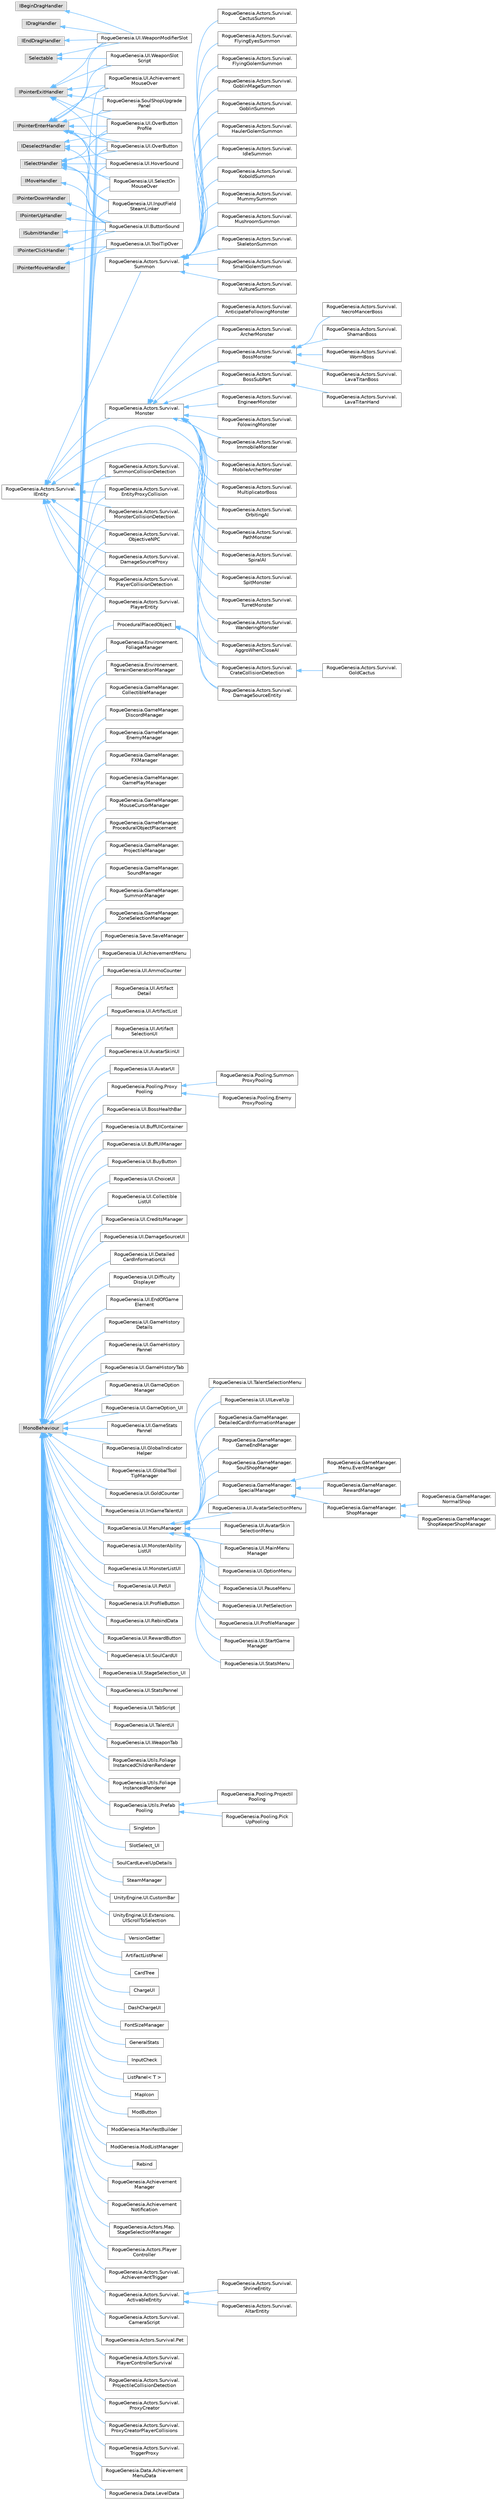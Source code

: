 digraph "Graphical Class Hierarchy"
{
 // LATEX_PDF_SIZE
  bgcolor="transparent";
  edge [fontname=Helvetica,fontsize=10,labelfontname=Helvetica,labelfontsize=10];
  node [fontname=Helvetica,fontsize=10,shape=box,height=0.2,width=0.4];
  rankdir="LR";
  Node0 [label="IBeginDragHandler",height=0.2,width=0.4,color="grey60", fillcolor="#E0E0E0", style="filled",tooltip=" "];
  Node0 -> Node1 [dir="back",color="steelblue1",style="solid"];
  Node1 [label="RogueGenesia.UI.WeaponModifierSlot",height=0.2,width=0.4,color="grey40", fillcolor="white", style="filled",URL="$class_rogue_genesia_1_1_u_i_1_1_weapon_modifier_slot.html",tooltip=" "];
  Node124 [label="IDeselectHandler",height=0.2,width=0.4,color="grey60", fillcolor="#E0E0E0", style="filled",tooltip=" "];
  Node124 -> Node123 [dir="back",color="steelblue1",style="solid"];
  Node123 [label="RogueGenesia.UI.InputField\lSteamLinker",height=0.2,width=0.4,color="grey40", fillcolor="white", style="filled",URL="$class_rogue_genesia_1_1_u_i_1_1_input_field_steam_linker.html",tooltip=" "];
  Node124 -> Node125 [dir="back",color="steelblue1",style="solid"];
  Node125 [label="RogueGenesia.UI.OverButton",height=0.2,width=0.4,color="grey40", fillcolor="white", style="filled",URL="$class_rogue_genesia_1_1_u_i_1_1_over_button.html",tooltip=" "];
  Node124 -> Node126 [dir="back",color="steelblue1",style="solid"];
  Node126 [label="RogueGenesia.UI.OverButton\lProfile",height=0.2,width=0.4,color="grey40", fillcolor="white", style="filled",URL="$class_rogue_genesia_1_1_u_i_1_1_over_button_profile.html",tooltip=" "];
  Node2 [label="IDragHandler",height=0.2,width=0.4,color="grey60", fillcolor="#E0E0E0", style="filled",tooltip=" "];
  Node2 -> Node1 [dir="back",color="steelblue1",style="solid"];
  Node3 [label="IEndDragHandler",height=0.2,width=0.4,color="grey60", fillcolor="#E0E0E0", style="filled",tooltip=" "];
  Node3 -> Node1 [dir="back",color="steelblue1",style="solid"];
  Node24 [label="RogueGenesia.Actors.Survival.\lIEntity",height=0.2,width=0.4,color="grey40", fillcolor="white", style="filled",URL="$interface_rogue_genesia_1_1_actors_1_1_survival_1_1_i_entity.html",tooltip=" "];
  Node24 -> Node22 [dir="back",color="steelblue1",style="solid"];
  Node22 [label="RogueGenesia.Actors.Survival.\lCrateCollisionDetection",height=0.2,width=0.4,color="grey40", fillcolor="white", style="filled",URL="$class_rogue_genesia_1_1_actors_1_1_survival_1_1_crate_collision_detection.html",tooltip=" "];
  Node22 -> Node23 [dir="back",color="steelblue1",style="solid"];
  Node23 [label="RogueGenesia.Actors.Survival.\lGoldCactus",height=0.2,width=0.4,color="grey40", fillcolor="white", style="filled",URL="$class_rogue_genesia_1_1_actors_1_1_survival_1_1_gold_cactus.html",tooltip=" "];
  Node24 -> Node25 [dir="back",color="steelblue1",style="solid"];
  Node25 [label="RogueGenesia.Actors.Survival.\lDamageSourceEntity",height=0.2,width=0.4,color="grey40", fillcolor="white", style="filled",URL="$class_rogue_genesia_1_1_actors_1_1_survival_1_1_damage_source_entity.html",tooltip=" "];
  Node24 -> Node26 [dir="back",color="steelblue1",style="solid"];
  Node26 [label="RogueGenesia.Actors.Survival.\lDamageSourceProxy",height=0.2,width=0.4,color="grey40", fillcolor="white", style="filled",URL="$class_rogue_genesia_1_1_actors_1_1_survival_1_1_damage_source_proxy.html",tooltip=" "];
  Node24 -> Node27 [dir="back",color="steelblue1",style="solid"];
  Node27 [label="RogueGenesia.Actors.Survival.\lEntityProxyCollision",height=0.2,width=0.4,color="grey40", fillcolor="white", style="filled",URL="$class_rogue_genesia_1_1_actors_1_1_survival_1_1_entity_proxy_collision.html",tooltip=" "];
  Node24 -> Node28 [dir="back",color="steelblue1",style="solid"];
  Node28 [label="RogueGenesia.Actors.Survival.\lMonster",height=0.2,width=0.4,color="grey40", fillcolor="white", style="filled",URL="$class_rogue_genesia_1_1_actors_1_1_survival_1_1_monster.html",tooltip=" "];
  Node28 -> Node29 [dir="back",color="steelblue1",style="solid"];
  Node29 [label="RogueGenesia.Actors.Survival.\lAggroWhenCloseAI",height=0.2,width=0.4,color="grey40", fillcolor="white", style="filled",URL="$class_rogue_genesia_1_1_actors_1_1_survival_1_1_aggro_when_close_a_i.html",tooltip=" "];
  Node28 -> Node30 [dir="back",color="steelblue1",style="solid"];
  Node30 [label="RogueGenesia.Actors.Survival.\lAnticipateFollowingMonster",height=0.2,width=0.4,color="grey40", fillcolor="white", style="filled",URL="$class_rogue_genesia_1_1_actors_1_1_survival_1_1_anticipate_following_monster.html",tooltip=" "];
  Node28 -> Node31 [dir="back",color="steelblue1",style="solid"];
  Node31 [label="RogueGenesia.Actors.Survival.\lArcherMonster",height=0.2,width=0.4,color="grey40", fillcolor="white", style="filled",URL="$class_rogue_genesia_1_1_actors_1_1_survival_1_1_archer_monster.html",tooltip=" "];
  Node28 -> Node32 [dir="back",color="steelblue1",style="solid"];
  Node32 [label="RogueGenesia.Actors.Survival.\lBossMonster",height=0.2,width=0.4,color="grey40", fillcolor="white", style="filled",URL="$class_rogue_genesia_1_1_actors_1_1_survival_1_1_boss_monster.html",tooltip=" "];
  Node32 -> Node33 [dir="back",color="steelblue1",style="solid"];
  Node33 [label="RogueGenesia.Actors.Survival.\lLavaTitanBoss",height=0.2,width=0.4,color="grey40", fillcolor="white", style="filled",URL="$class_rogue_genesia_1_1_actors_1_1_survival_1_1_lava_titan_boss.html",tooltip=" "];
  Node32 -> Node34 [dir="back",color="steelblue1",style="solid"];
  Node34 [label="RogueGenesia.Actors.Survival.\lNecroMancerBoss",height=0.2,width=0.4,color="grey40", fillcolor="white", style="filled",URL="$class_rogue_genesia_1_1_actors_1_1_survival_1_1_necro_mancer_boss.html",tooltip=" "];
  Node32 -> Node35 [dir="back",color="steelblue1",style="solid"];
  Node35 [label="RogueGenesia.Actors.Survival.\lShamanBoss",height=0.2,width=0.4,color="grey40", fillcolor="white", style="filled",URL="$class_rogue_genesia_1_1_actors_1_1_survival_1_1_shaman_boss.html",tooltip=" "];
  Node32 -> Node36 [dir="back",color="steelblue1",style="solid"];
  Node36 [label="RogueGenesia.Actors.Survival.\lWormBoss",height=0.2,width=0.4,color="grey40", fillcolor="white", style="filled",URL="$class_rogue_genesia_1_1_actors_1_1_survival_1_1_worm_boss.html",tooltip=" "];
  Node28 -> Node37 [dir="back",color="steelblue1",style="solid"];
  Node37 [label="RogueGenesia.Actors.Survival.\lBossSubPart",height=0.2,width=0.4,color="grey40", fillcolor="white", style="filled",URL="$class_rogue_genesia_1_1_actors_1_1_survival_1_1_boss_sub_part.html",tooltip=" "];
  Node37 -> Node38 [dir="back",color="steelblue1",style="solid"];
  Node38 [label="RogueGenesia.Actors.Survival.\lLavaTitanHand",height=0.2,width=0.4,color="grey40", fillcolor="white", style="filled",URL="$class_rogue_genesia_1_1_actors_1_1_survival_1_1_lava_titan_hand.html",tooltip=" "];
  Node28 -> Node39 [dir="back",color="steelblue1",style="solid"];
  Node39 [label="RogueGenesia.Actors.Survival.\lEngineerMonster",height=0.2,width=0.4,color="grey40", fillcolor="white", style="filled",URL="$class_rogue_genesia_1_1_actors_1_1_survival_1_1_engineer_monster.html",tooltip=" "];
  Node28 -> Node40 [dir="back",color="steelblue1",style="solid"];
  Node40 [label="RogueGenesia.Actors.Survival.\lFolowingMonster",height=0.2,width=0.4,color="grey40", fillcolor="white", style="filled",URL="$class_rogue_genesia_1_1_actors_1_1_survival_1_1_folowing_monster.html",tooltip=" "];
  Node28 -> Node41 [dir="back",color="steelblue1",style="solid"];
  Node41 [label="RogueGenesia.Actors.Survival.\lImmobileMonster",height=0.2,width=0.4,color="grey40", fillcolor="white", style="filled",URL="$class_rogue_genesia_1_1_actors_1_1_survival_1_1_immobile_monster.html",tooltip=" "];
  Node28 -> Node42 [dir="back",color="steelblue1",style="solid"];
  Node42 [label="RogueGenesia.Actors.Survival.\lMobileArcherMonster",height=0.2,width=0.4,color="grey40", fillcolor="white", style="filled",URL="$class_rogue_genesia_1_1_actors_1_1_survival_1_1_mobile_archer_monster.html",tooltip=" "];
  Node28 -> Node43 [dir="back",color="steelblue1",style="solid"];
  Node43 [label="RogueGenesia.Actors.Survival.\lMultiplicatorBoss",height=0.2,width=0.4,color="grey40", fillcolor="white", style="filled",URL="$class_rogue_genesia_1_1_actors_1_1_survival_1_1_multiplicator_boss.html",tooltip=" "];
  Node28 -> Node44 [dir="back",color="steelblue1",style="solid"];
  Node44 [label="RogueGenesia.Actors.Survival.\lOrbitingAI",height=0.2,width=0.4,color="grey40", fillcolor="white", style="filled",URL="$class_rogue_genesia_1_1_actors_1_1_survival_1_1_orbiting_a_i.html",tooltip=" "];
  Node28 -> Node45 [dir="back",color="steelblue1",style="solid"];
  Node45 [label="RogueGenesia.Actors.Survival.\lPathMonster",height=0.2,width=0.4,color="grey40", fillcolor="white", style="filled",URL="$class_rogue_genesia_1_1_actors_1_1_survival_1_1_path_monster.html",tooltip=" "];
  Node28 -> Node46 [dir="back",color="steelblue1",style="solid"];
  Node46 [label="RogueGenesia.Actors.Survival.\lSpiralAI",height=0.2,width=0.4,color="grey40", fillcolor="white", style="filled",URL="$class_rogue_genesia_1_1_actors_1_1_survival_1_1_spiral_a_i.html",tooltip=" "];
  Node28 -> Node47 [dir="back",color="steelblue1",style="solid"];
  Node47 [label="RogueGenesia.Actors.Survival.\lSpitMonster",height=0.2,width=0.4,color="grey40", fillcolor="white", style="filled",URL="$class_rogue_genesia_1_1_actors_1_1_survival_1_1_spit_monster.html",tooltip=" "];
  Node28 -> Node48 [dir="back",color="steelblue1",style="solid"];
  Node48 [label="RogueGenesia.Actors.Survival.\lTurretMonster",height=0.2,width=0.4,color="grey40", fillcolor="white", style="filled",URL="$class_rogue_genesia_1_1_actors_1_1_survival_1_1_turret_monster.html",tooltip=" "];
  Node28 -> Node49 [dir="back",color="steelblue1",style="solid"];
  Node49 [label="RogueGenesia.Actors.Survival.\lWanderingMonster",height=0.2,width=0.4,color="grey40", fillcolor="white", style="filled",URL="$class_rogue_genesia_1_1_actors_1_1_survival_1_1_wandering_monster.html",tooltip=" "];
  Node24 -> Node50 [dir="back",color="steelblue1",style="solid"];
  Node50 [label="RogueGenesia.Actors.Survival.\lMonsterCollisionDetection",height=0.2,width=0.4,color="grey40", fillcolor="white", style="filled",URL="$class_rogue_genesia_1_1_actors_1_1_survival_1_1_monster_collision_detection.html",tooltip=" "];
  Node24 -> Node51 [dir="back",color="steelblue1",style="solid"];
  Node51 [label="RogueGenesia.Actors.Survival.\lObjectiveNPC",height=0.2,width=0.4,color="grey40", fillcolor="white", style="filled",URL="$class_rogue_genesia_1_1_actors_1_1_survival_1_1_objective_n_p_c.html",tooltip=" "];
  Node24 -> Node52 [dir="back",color="steelblue1",style="solid"];
  Node52 [label="RogueGenesia.Actors.Survival.\lPlayerCollisionDetection",height=0.2,width=0.4,color="grey40", fillcolor="white", style="filled",URL="$class_rogue_genesia_1_1_actors_1_1_survival_1_1_player_collision_detection.html",tooltip=" "];
  Node24 -> Node53 [dir="back",color="steelblue1",style="solid"];
  Node53 [label="RogueGenesia.Actors.Survival.\lPlayerEntity",height=0.2,width=0.4,color="grey40", fillcolor="white", style="filled",URL="$class_rogue_genesia_1_1_actors_1_1_survival_1_1_player_entity.html",tooltip=" "];
  Node24 -> Node54 [dir="back",color="steelblue1",style="solid"];
  Node54 [label="RogueGenesia.Actors.Survival.\lSummon",height=0.2,width=0.4,color="grey40", fillcolor="white", style="filled",URL="$class_rogue_genesia_1_1_actors_1_1_survival_1_1_summon.html",tooltip=" "];
  Node54 -> Node55 [dir="back",color="steelblue1",style="solid"];
  Node55 [label="RogueGenesia.Actors.Survival.\lCactusSummon",height=0.2,width=0.4,color="grey40", fillcolor="white", style="filled",URL="$class_rogue_genesia_1_1_actors_1_1_survival_1_1_cactus_summon.html",tooltip=" "];
  Node54 -> Node56 [dir="back",color="steelblue1",style="solid"];
  Node56 [label="RogueGenesia.Actors.Survival.\lFlyingEyesSummon",height=0.2,width=0.4,color="grey40", fillcolor="white", style="filled",URL="$class_rogue_genesia_1_1_actors_1_1_survival_1_1_flying_eyes_summon.html",tooltip=" "];
  Node54 -> Node57 [dir="back",color="steelblue1",style="solid"];
  Node57 [label="RogueGenesia.Actors.Survival.\lFlyingGolemSummon",height=0.2,width=0.4,color="grey40", fillcolor="white", style="filled",URL="$class_rogue_genesia_1_1_actors_1_1_survival_1_1_flying_golem_summon.html",tooltip=" "];
  Node54 -> Node58 [dir="back",color="steelblue1",style="solid"];
  Node58 [label="RogueGenesia.Actors.Survival.\lGoblinMageSummon",height=0.2,width=0.4,color="grey40", fillcolor="white", style="filled",URL="$class_rogue_genesia_1_1_actors_1_1_survival_1_1_goblin_mage_summon.html",tooltip=" "];
  Node54 -> Node59 [dir="back",color="steelblue1",style="solid"];
  Node59 [label="RogueGenesia.Actors.Survival.\lGoblinSummon",height=0.2,width=0.4,color="grey40", fillcolor="white", style="filled",URL="$class_rogue_genesia_1_1_actors_1_1_survival_1_1_goblin_summon.html",tooltip=" "];
  Node54 -> Node60 [dir="back",color="steelblue1",style="solid"];
  Node60 [label="RogueGenesia.Actors.Survival.\lHaulerGolemSummon",height=0.2,width=0.4,color="grey40", fillcolor="white", style="filled",URL="$class_rogue_genesia_1_1_actors_1_1_survival_1_1_hauler_golem_summon.html",tooltip=" "];
  Node54 -> Node61 [dir="back",color="steelblue1",style="solid"];
  Node61 [label="RogueGenesia.Actors.Survival.\lIdleSummon",height=0.2,width=0.4,color="grey40", fillcolor="white", style="filled",URL="$class_rogue_genesia_1_1_actors_1_1_survival_1_1_idle_summon.html",tooltip=" "];
  Node54 -> Node62 [dir="back",color="steelblue1",style="solid"];
  Node62 [label="RogueGenesia.Actors.Survival.\lKoboldSummon",height=0.2,width=0.4,color="grey40", fillcolor="white", style="filled",URL="$class_rogue_genesia_1_1_actors_1_1_survival_1_1_kobold_summon.html",tooltip=" "];
  Node54 -> Node63 [dir="back",color="steelblue1",style="solid"];
  Node63 [label="RogueGenesia.Actors.Survival.\lMummySummon",height=0.2,width=0.4,color="grey40", fillcolor="white", style="filled",URL="$class_rogue_genesia_1_1_actors_1_1_survival_1_1_mummy_summon.html",tooltip=" "];
  Node54 -> Node64 [dir="back",color="steelblue1",style="solid"];
  Node64 [label="RogueGenesia.Actors.Survival.\lMushroomSummon",height=0.2,width=0.4,color="grey40", fillcolor="white", style="filled",URL="$class_rogue_genesia_1_1_actors_1_1_survival_1_1_mushroom_summon.html",tooltip=" "];
  Node54 -> Node65 [dir="back",color="steelblue1",style="solid"];
  Node65 [label="RogueGenesia.Actors.Survival.\lSkeletonSummon",height=0.2,width=0.4,color="grey40", fillcolor="white", style="filled",URL="$class_rogue_genesia_1_1_actors_1_1_survival_1_1_skeleton_summon.html",tooltip=" "];
  Node54 -> Node66 [dir="back",color="steelblue1",style="solid"];
  Node66 [label="RogueGenesia.Actors.Survival.\lSmallGolemSummon",height=0.2,width=0.4,color="grey40", fillcolor="white", style="filled",URL="$class_rogue_genesia_1_1_actors_1_1_survival_1_1_small_golem_summon.html",tooltip=" "];
  Node54 -> Node67 [dir="back",color="steelblue1",style="solid"];
  Node67 [label="RogueGenesia.Actors.Survival.\lVultureSummon",height=0.2,width=0.4,color="grey40", fillcolor="white", style="filled",URL="$class_rogue_genesia_1_1_actors_1_1_survival_1_1_vulture_summon.html",tooltip=" "];
  Node24 -> Node68 [dir="back",color="steelblue1",style="solid"];
  Node68 [label="RogueGenesia.Actors.Survival.\lSummonCollisionDetection",height=0.2,width=0.4,color="grey40", fillcolor="white", style="filled",URL="$class_rogue_genesia_1_1_actors_1_1_survival_1_1_summon_collision_detection.html",tooltip=" "];
  Node115 [label="IMoveHandler",height=0.2,width=0.4,color="grey60", fillcolor="#E0E0E0", style="filled",tooltip=" "];
  Node115 -> Node114 [dir="back",color="steelblue1",style="solid"];
  Node114 [label="RogueGenesia.UI.ButtonSound",height=0.2,width=0.4,color="grey40", fillcolor="white", style="filled",URL="$class_rogue_genesia_1_1_u_i_1_1_button_sound.html",tooltip=" "];
  Node116 [label="IPointerClickHandler",height=0.2,width=0.4,color="grey60", fillcolor="#E0E0E0", style="filled",tooltip=" "];
  Node116 -> Node114 [dir="back",color="steelblue1",style="solid"];
  Node116 -> Node117 [dir="back",color="steelblue1",style="solid"];
  Node117 [label="RogueGenesia.UI.ToolTipOver",height=0.2,width=0.4,color="grey40", fillcolor="white", style="filled",URL="$class_rogue_genesia_1_1_u_i_1_1_tool_tip_over.html",tooltip=" "];
  Node119 [label="IPointerDownHandler",height=0.2,width=0.4,color="grey60", fillcolor="#E0E0E0", style="filled",tooltip=" "];
  Node119 -> Node114 [dir="back",color="steelblue1",style="solid"];
  Node4 [label="IPointerEnterHandler",height=0.2,width=0.4,color="grey60", fillcolor="#E0E0E0", style="filled",tooltip=" "];
  Node4 -> Node5 [dir="back",color="steelblue1",style="solid"];
  Node5 [label="RogueGenesia.SoulShopUpgrade\lPanel",height=0.2,width=0.4,color="grey40", fillcolor="white", style="filled",URL="$class_rogue_genesia_1_1_soul_shop_upgrade_panel.html",tooltip=" "];
  Node4 -> Node7 [dir="back",color="steelblue1",style="solid"];
  Node7 [label="RogueGenesia.UI.Achievement\lMouseOver",height=0.2,width=0.4,color="grey40", fillcolor="white", style="filled",URL="$class_rogue_genesia_1_1_u_i_1_1_achievement_mouse_over.html",tooltip=" "];
  Node4 -> Node114 [dir="back",color="steelblue1",style="solid"];
  Node4 -> Node122 [dir="back",color="steelblue1",style="solid"];
  Node122 [label="RogueGenesia.UI.HoverSound",height=0.2,width=0.4,color="grey40", fillcolor="white", style="filled",URL="$class_rogue_genesia_1_1_u_i_1_1_hover_sound.html",tooltip=" "];
  Node4 -> Node125 [dir="back",color="steelblue1",style="solid"];
  Node4 -> Node126 [dir="back",color="steelblue1",style="solid"];
  Node4 -> Node127 [dir="back",color="steelblue1",style="solid"];
  Node127 [label="RogueGenesia.UI.SelectOn\lMouseOver",height=0.2,width=0.4,color="grey40", fillcolor="white", style="filled",URL="$class_rogue_genesia_1_1_u_i_1_1_select_on_mouse_over.html",tooltip=" "];
  Node4 -> Node1 [dir="back",color="steelblue1",style="solid"];
  Node4 -> Node192 [dir="back",color="steelblue1",style="solid"];
  Node192 [label="RogueGenesia.UI.WeaponSlot\lScript",height=0.2,width=0.4,color="grey40", fillcolor="white", style="filled",URL="$class_rogue_genesia_1_1_u_i_1_1_weapon_slot_script.html",tooltip=" "];
  Node6 [label="IPointerExitHandler",height=0.2,width=0.4,color="grey60", fillcolor="#E0E0E0", style="filled",tooltip=" "];
  Node6 -> Node5 [dir="back",color="steelblue1",style="solid"];
  Node6 -> Node7 [dir="back",color="steelblue1",style="solid"];
  Node6 -> Node125 [dir="back",color="steelblue1",style="solid"];
  Node6 -> Node126 [dir="back",color="steelblue1",style="solid"];
  Node6 -> Node1 [dir="back",color="steelblue1",style="solid"];
  Node6 -> Node192 [dir="back",color="steelblue1",style="solid"];
  Node118 [label="IPointerMoveHandler",height=0.2,width=0.4,color="grey60", fillcolor="#E0E0E0", style="filled",tooltip=" "];
  Node118 -> Node117 [dir="back",color="steelblue1",style="solid"];
  Node120 [label="IPointerUpHandler",height=0.2,width=0.4,color="grey60", fillcolor="#E0E0E0", style="filled",tooltip=" "];
  Node120 -> Node114 [dir="back",color="steelblue1",style="solid"];
  Node121 [label="ISelectHandler",height=0.2,width=0.4,color="grey60", fillcolor="#E0E0E0", style="filled",tooltip=" "];
  Node121 -> Node114 [dir="back",color="steelblue1",style="solid"];
  Node121 -> Node122 [dir="back",color="steelblue1",style="solid"];
  Node121 -> Node123 [dir="back",color="steelblue1",style="solid"];
  Node121 -> Node125 [dir="back",color="steelblue1",style="solid"];
  Node121 -> Node126 [dir="back",color="steelblue1",style="solid"];
  Node121 -> Node127 [dir="back",color="steelblue1",style="solid"];
  Node128 [label="ISubmitHandler",height=0.2,width=0.4,color="grey60", fillcolor="#E0E0E0", style="filled",tooltip=" "];
  Node128 -> Node114 [dir="back",color="steelblue1",style="solid"];
  Node8 [label="MonoBehaviour",height=0.2,width=0.4,color="grey60", fillcolor="#E0E0E0", style="filled",tooltip=" "];
  Node8 -> Node9 [dir="back",color="steelblue1",style="solid"];
  Node9 [label="ArtifactListPanel",height=0.2,width=0.4,color="grey40", fillcolor="white", style="filled",URL="$class_artifact_list_panel.html",tooltip=" "];
  Node8 -> Node10 [dir="back",color="steelblue1",style="solid"];
  Node10 [label="CardTree",height=0.2,width=0.4,color="grey40", fillcolor="white", style="filled",URL="$class_card_tree.html",tooltip=" "];
  Node8 -> Node11 [dir="back",color="steelblue1",style="solid"];
  Node11 [label="ChargeUI",height=0.2,width=0.4,color="grey40", fillcolor="white", style="filled",URL="$class_charge_u_i.html",tooltip=" "];
  Node8 -> Node12 [dir="back",color="steelblue1",style="solid"];
  Node12 [label="DashChargeUI",height=0.2,width=0.4,color="grey40", fillcolor="white", style="filled",URL="$class_dash_charge_u_i.html",tooltip=" "];
  Node8 -> Node13 [dir="back",color="steelblue1",style="solid"];
  Node13 [label="FontSizeManager",height=0.2,width=0.4,color="grey40", fillcolor="white", style="filled",URL="$class_font_size_manager.html",tooltip=" "];
  Node8 -> Node14 [dir="back",color="steelblue1",style="solid"];
  Node14 [label="GeneralStats",height=0.2,width=0.4,color="grey40", fillcolor="white", style="filled",URL="$class_general_stats.html",tooltip=" "];
  Node8 -> Node15 [dir="back",color="steelblue1",style="solid"];
  Node15 [label="InputCheck",height=0.2,width=0.4,color="grey40", fillcolor="white", style="filled",URL="$class_input_check.html",tooltip=" "];
  Node8 -> Node16 [dir="back",color="steelblue1",style="solid"];
  Node16 [label="ListPanel\< T \>",height=0.2,width=0.4,color="grey40", fillcolor="white", style="filled",URL="$class_list_panel.html",tooltip=" "];
  Node8 -> Node17 [dir="back",color="steelblue1",style="solid"];
  Node17 [label="MapIcon",height=0.2,width=0.4,color="grey40", fillcolor="white", style="filled",URL="$class_map_icon.html",tooltip=" "];
  Node8 -> Node18 [dir="back",color="steelblue1",style="solid"];
  Node18 [label="ModButton",height=0.2,width=0.4,color="grey40", fillcolor="white", style="filled",URL="$class_mod_button.html",tooltip=" "];
  Node8 -> Node19 [dir="back",color="steelblue1",style="solid"];
  Node19 [label="ModGenesia.ManifestBuilder",height=0.2,width=0.4,color="grey40", fillcolor="white", style="filled",URL="$class_mod_genesia_1_1_manifest_builder.html",tooltip=" "];
  Node8 -> Node20 [dir="back",color="steelblue1",style="solid"];
  Node20 [label="ModGenesia.ModListManager",height=0.2,width=0.4,color="grey40", fillcolor="white", style="filled",URL="$class_mod_genesia_1_1_mod_list_manager.html",tooltip=" "];
  Node8 -> Node21 [dir="back",color="steelblue1",style="solid"];
  Node21 [label="ProceduralPlacedObject",height=0.2,width=0.4,color="grey40", fillcolor="white", style="filled",URL="$class_procedural_placed_object.html",tooltip=" "];
  Node21 -> Node22 [dir="back",color="steelblue1",style="solid"];
  Node21 -> Node25 [dir="back",color="steelblue1",style="solid"];
  Node8 -> Node69 [dir="back",color="steelblue1",style="solid"];
  Node69 [label="Rebind",height=0.2,width=0.4,color="grey40", fillcolor="white", style="filled",URL="$class_rebind.html",tooltip=" "];
  Node8 -> Node70 [dir="back",color="steelblue1",style="solid"];
  Node70 [label="RogueGenesia.Achievement\lManager",height=0.2,width=0.4,color="grey40", fillcolor="white", style="filled",URL="$class_rogue_genesia_1_1_achievement_manager.html",tooltip=" "];
  Node8 -> Node71 [dir="back",color="steelblue1",style="solid"];
  Node71 [label="RogueGenesia.Achievement\lNotification",height=0.2,width=0.4,color="grey40", fillcolor="white", style="filled",URL="$class_rogue_genesia_1_1_achievement_notification.html",tooltip=" "];
  Node8 -> Node72 [dir="back",color="steelblue1",style="solid"];
  Node72 [label="RogueGenesia.Actors.Map.\lStageSelectionManager",height=0.2,width=0.4,color="grey40", fillcolor="white", style="filled",URL="$class_rogue_genesia_1_1_actors_1_1_map_1_1_stage_selection_manager.html",tooltip=" "];
  Node8 -> Node73 [dir="back",color="steelblue1",style="solid"];
  Node73 [label="RogueGenesia.Actors.Player\lController",height=0.2,width=0.4,color="grey40", fillcolor="white", style="filled",URL="$class_rogue_genesia_1_1_actors_1_1_player_controller.html",tooltip=" "];
  Node8 -> Node74 [dir="back",color="steelblue1",style="solid"];
  Node74 [label="RogueGenesia.Actors.Survival.\lAchievementTrigger",height=0.2,width=0.4,color="grey40", fillcolor="white", style="filled",URL="$class_rogue_genesia_1_1_actors_1_1_survival_1_1_achievement_trigger.html",tooltip=" "];
  Node8 -> Node75 [dir="back",color="steelblue1",style="solid"];
  Node75 [label="RogueGenesia.Actors.Survival.\lActivableEntity",height=0.2,width=0.4,color="grey40", fillcolor="white", style="filled",URL="$class_rogue_genesia_1_1_actors_1_1_survival_1_1_activable_entity.html",tooltip=" "];
  Node75 -> Node76 [dir="back",color="steelblue1",style="solid"];
  Node76 [label="RogueGenesia.Actors.Survival.\lAltarEntity",height=0.2,width=0.4,color="grey40", fillcolor="white", style="filled",URL="$class_rogue_genesia_1_1_actors_1_1_survival_1_1_altar_entity.html",tooltip=" "];
  Node75 -> Node77 [dir="back",color="steelblue1",style="solid"];
  Node77 [label="RogueGenesia.Actors.Survival.\lShrineEntity",height=0.2,width=0.4,color="grey40", fillcolor="white", style="filled",URL="$class_rogue_genesia_1_1_actors_1_1_survival_1_1_shrine_entity.html",tooltip=" "];
  Node8 -> Node78 [dir="back",color="steelblue1",style="solid"];
  Node78 [label="RogueGenesia.Actors.Survival.\lCameraScript",height=0.2,width=0.4,color="grey40", fillcolor="white", style="filled",URL="$class_rogue_genesia_1_1_actors_1_1_survival_1_1_camera_script.html",tooltip=" "];
  Node8 -> Node26 [dir="back",color="steelblue1",style="solid"];
  Node8 -> Node27 [dir="back",color="steelblue1",style="solid"];
  Node8 -> Node50 [dir="back",color="steelblue1",style="solid"];
  Node8 -> Node51 [dir="back",color="steelblue1",style="solid"];
  Node8 -> Node79 [dir="back",color="steelblue1",style="solid"];
  Node79 [label="RogueGenesia.Actors.Survival.Pet",height=0.2,width=0.4,color="grey40", fillcolor="white", style="filled",URL="$class_rogue_genesia_1_1_actors_1_1_survival_1_1_pet.html",tooltip=" "];
  Node8 -> Node52 [dir="back",color="steelblue1",style="solid"];
  Node8 -> Node80 [dir="back",color="steelblue1",style="solid"];
  Node80 [label="RogueGenesia.Actors.Survival.\lPlayerControllerSurvival",height=0.2,width=0.4,color="grey40", fillcolor="white", style="filled",URL="$class_rogue_genesia_1_1_actors_1_1_survival_1_1_player_controller_survival.html",tooltip=" "];
  Node8 -> Node53 [dir="back",color="steelblue1",style="solid"];
  Node8 -> Node81 [dir="back",color="steelblue1",style="solid"];
  Node81 [label="RogueGenesia.Actors.Survival.\lProjectileCollisionDetection",height=0.2,width=0.4,color="grey40", fillcolor="white", style="filled",URL="$class_rogue_genesia_1_1_actors_1_1_survival_1_1_projectile_collision_detection.html",tooltip=" "];
  Node8 -> Node82 [dir="back",color="steelblue1",style="solid"];
  Node82 [label="RogueGenesia.Actors.Survival.\lProxyCreator",height=0.2,width=0.4,color="grey40", fillcolor="white", style="filled",URL="$class_rogue_genesia_1_1_actors_1_1_survival_1_1_proxy_creator.html",tooltip=" "];
  Node8 -> Node83 [dir="back",color="steelblue1",style="solid"];
  Node83 [label="RogueGenesia.Actors.Survival.\lProxyCreatorPlayerCollisions",height=0.2,width=0.4,color="grey40", fillcolor="white", style="filled",URL="$class_rogue_genesia_1_1_actors_1_1_survival_1_1_proxy_creator_player_collisions.html",tooltip=" "];
  Node8 -> Node68 [dir="back",color="steelblue1",style="solid"];
  Node8 -> Node84 [dir="back",color="steelblue1",style="solid"];
  Node84 [label="RogueGenesia.Actors.Survival.\lTriggerProxy",height=0.2,width=0.4,color="grey40", fillcolor="white", style="filled",URL="$class_rogue_genesia_1_1_actors_1_1_survival_1_1_trigger_proxy.html",tooltip=" "];
  Node8 -> Node85 [dir="back",color="steelblue1",style="solid"];
  Node85 [label="RogueGenesia.Data.Achievement\lMenuData",height=0.2,width=0.4,color="grey40", fillcolor="white", style="filled",URL="$class_rogue_genesia_1_1_data_1_1_achievement_menu_data.html",tooltip=" "];
  Node8 -> Node86 [dir="back",color="steelblue1",style="solid"];
  Node86 [label="RogueGenesia.Data.LevelData",height=0.2,width=0.4,color="grey40", fillcolor="white", style="filled",URL="$class_rogue_genesia_1_1_data_1_1_level_data.html",tooltip=" "];
  Node8 -> Node87 [dir="back",color="steelblue1",style="solid"];
  Node87 [label="RogueGenesia.Environement.\lFoliageManager",height=0.2,width=0.4,color="grey40", fillcolor="white", style="filled",URL="$class_rogue_genesia_1_1_environement_1_1_foliage_manager.html",tooltip=" "];
  Node8 -> Node88 [dir="back",color="steelblue1",style="solid"];
  Node88 [label="RogueGenesia.Environement.\lTerrainGenerationManager",height=0.2,width=0.4,color="grey40", fillcolor="white", style="filled",URL="$class_rogue_genesia_1_1_environement_1_1_terrain_generation_manager.html",tooltip=" "];
  Node8 -> Node89 [dir="back",color="steelblue1",style="solid"];
  Node89 [label="RogueGenesia.GameManager.\lCollectibleManager",height=0.2,width=0.4,color="grey40", fillcolor="white", style="filled",URL="$class_rogue_genesia_1_1_game_manager_1_1_collectible_manager.html",tooltip=" "];
  Node8 -> Node90 [dir="back",color="steelblue1",style="solid"];
  Node90 [label="RogueGenesia.GameManager.\lDiscordManager",height=0.2,width=0.4,color="grey40", fillcolor="white", style="filled",URL="$class_rogue_genesia_1_1_game_manager_1_1_discord_manager.html",tooltip=" "];
  Node8 -> Node91 [dir="back",color="steelblue1",style="solid"];
  Node91 [label="RogueGenesia.GameManager.\lEnemyManager",height=0.2,width=0.4,color="grey40", fillcolor="white", style="filled",URL="$class_rogue_genesia_1_1_game_manager_1_1_enemy_manager.html",tooltip=" "];
  Node8 -> Node92 [dir="back",color="steelblue1",style="solid"];
  Node92 [label="RogueGenesia.GameManager.\lFXManager",height=0.2,width=0.4,color="grey40", fillcolor="white", style="filled",URL="$class_rogue_genesia_1_1_game_manager_1_1_f_x_manager.html",tooltip=" "];
  Node8 -> Node93 [dir="back",color="steelblue1",style="solid"];
  Node93 [label="RogueGenesia.GameManager.\lGamePlayManager",height=0.2,width=0.4,color="grey40", fillcolor="white", style="filled",URL="$class_rogue_genesia_1_1_game_manager_1_1_game_play_manager.html",tooltip=" "];
  Node8 -> Node94 [dir="back",color="steelblue1",style="solid"];
  Node94 [label="RogueGenesia.GameManager.\lMouseCursorManager",height=0.2,width=0.4,color="grey40", fillcolor="white", style="filled",URL="$class_rogue_genesia_1_1_game_manager_1_1_mouse_cursor_manager.html",tooltip=" "];
  Node8 -> Node95 [dir="back",color="steelblue1",style="solid"];
  Node95 [label="RogueGenesia.GameManager.\lProceduralObjectPlacement",height=0.2,width=0.4,color="grey40", fillcolor="white", style="filled",URL="$class_rogue_genesia_1_1_game_manager_1_1_procedural_object_placement.html",tooltip=" "];
  Node8 -> Node96 [dir="back",color="steelblue1",style="solid"];
  Node96 [label="RogueGenesia.GameManager.\lProjectileManager",height=0.2,width=0.4,color="grey40", fillcolor="white", style="filled",URL="$class_rogue_genesia_1_1_game_manager_1_1_projectile_manager.html",tooltip=" "];
  Node8 -> Node97 [dir="back",color="steelblue1",style="solid"];
  Node97 [label="RogueGenesia.GameManager.\lSoundManager",height=0.2,width=0.4,color="grey40", fillcolor="white", style="filled",URL="$class_rogue_genesia_1_1_game_manager_1_1_sound_manager.html",tooltip=" "];
  Node8 -> Node98 [dir="back",color="steelblue1",style="solid"];
  Node98 [label="RogueGenesia.GameManager.\lSummonManager",height=0.2,width=0.4,color="grey40", fillcolor="white", style="filled",URL="$class_rogue_genesia_1_1_game_manager_1_1_summon_manager.html",tooltip=" "];
  Node8 -> Node99 [dir="back",color="steelblue1",style="solid"];
  Node99 [label="RogueGenesia.GameManager.\lZoneSelectionManager",height=0.2,width=0.4,color="grey40", fillcolor="white", style="filled",URL="$class_rogue_genesia_1_1_game_manager_1_1_zone_selection_manager.html",tooltip=" "];
  Node8 -> Node100 [dir="back",color="steelblue1",style="solid"];
  Node100 [label="RogueGenesia.Pooling.Proxy\lPooling",height=0.2,width=0.4,color="grey40", fillcolor="white", style="filled",URL="$class_rogue_genesia_1_1_pooling_1_1_proxy_pooling.html",tooltip=" "];
  Node100 -> Node101 [dir="back",color="steelblue1",style="solid"];
  Node101 [label="RogueGenesia.Pooling.Enemy\lProxyPooling",height=0.2,width=0.4,color="grey40", fillcolor="white", style="filled",URL="$class_rogue_genesia_1_1_pooling_1_1_enemy_proxy_pooling.html",tooltip=" "];
  Node100 -> Node102 [dir="back",color="steelblue1",style="solid"];
  Node102 [label="RogueGenesia.Pooling.Summon\lProxyPooling",height=0.2,width=0.4,color="grey40", fillcolor="white", style="filled",URL="$class_rogue_genesia_1_1_pooling_1_1_summon_proxy_pooling.html",tooltip=" "];
  Node8 -> Node103 [dir="back",color="steelblue1",style="solid"];
  Node103 [label="RogueGenesia.Save.SaveManager",height=0.2,width=0.4,color="grey40", fillcolor="white", style="filled",URL="$class_rogue_genesia_1_1_save_1_1_save_manager.html",tooltip=" "];
  Node8 -> Node5 [dir="back",color="steelblue1",style="solid"];
  Node8 -> Node104 [dir="back",color="steelblue1",style="solid"];
  Node104 [label="RogueGenesia.UI.AchievementMenu",height=0.2,width=0.4,color="grey40", fillcolor="white", style="filled",URL="$class_rogue_genesia_1_1_u_i_1_1_achievement_menu.html",tooltip=" "];
  Node8 -> Node7 [dir="back",color="steelblue1",style="solid"];
  Node8 -> Node105 [dir="back",color="steelblue1",style="solid"];
  Node105 [label="RogueGenesia.UI.AmmoCounter",height=0.2,width=0.4,color="grey40", fillcolor="white", style="filled",URL="$class_rogue_genesia_1_1_u_i_1_1_ammo_counter.html",tooltip=" "];
  Node8 -> Node106 [dir="back",color="steelblue1",style="solid"];
  Node106 [label="RogueGenesia.UI.Artifact\lDetail",height=0.2,width=0.4,color="grey40", fillcolor="white", style="filled",URL="$class_rogue_genesia_1_1_u_i_1_1_artifact_detail.html",tooltip=" "];
  Node8 -> Node107 [dir="back",color="steelblue1",style="solid"];
  Node107 [label="RogueGenesia.UI.ArtifactList",height=0.2,width=0.4,color="grey40", fillcolor="white", style="filled",URL="$class_rogue_genesia_1_1_u_i_1_1_artifact_list.html",tooltip=" "];
  Node8 -> Node108 [dir="back",color="steelblue1",style="solid"];
  Node108 [label="RogueGenesia.UI.Artifact\lSelectionUI",height=0.2,width=0.4,color="grey40", fillcolor="white", style="filled",URL="$class_rogue_genesia_1_1_u_i_1_1_artifact_selection_u_i.html",tooltip=" "];
  Node8 -> Node109 [dir="back",color="steelblue1",style="solid"];
  Node109 [label="RogueGenesia.UI.AvatarSkinUI",height=0.2,width=0.4,color="grey40", fillcolor="white", style="filled",URL="$class_rogue_genesia_1_1_u_i_1_1_avatar_skin_u_i.html",tooltip=" "];
  Node8 -> Node110 [dir="back",color="steelblue1",style="solid"];
  Node110 [label="RogueGenesia.UI.AvatarUI",height=0.2,width=0.4,color="grey40", fillcolor="white", style="filled",URL="$class_rogue_genesia_1_1_u_i_1_1_avatar_u_i.html",tooltip=" "];
  Node8 -> Node111 [dir="back",color="steelblue1",style="solid"];
  Node111 [label="RogueGenesia.UI.BossHealthBar",height=0.2,width=0.4,color="grey40", fillcolor="white", style="filled",URL="$class_rogue_genesia_1_1_u_i_1_1_boss_health_bar.html",tooltip=" "];
  Node8 -> Node112 [dir="back",color="steelblue1",style="solid"];
  Node112 [label="RogueGenesia.UI.BuffUIContainer",height=0.2,width=0.4,color="grey40", fillcolor="white", style="filled",URL="$class_rogue_genesia_1_1_u_i_1_1_buff_u_i_container.html",tooltip=" "];
  Node8 -> Node113 [dir="back",color="steelblue1",style="solid"];
  Node113 [label="RogueGenesia.UI.BuffUIManager",height=0.2,width=0.4,color="grey40", fillcolor="white", style="filled",URL="$class_rogue_genesia_1_1_u_i_1_1_buff_u_i_manager.html",tooltip=" "];
  Node8 -> Node114 [dir="back",color="steelblue1",style="solid"];
  Node8 -> Node129 [dir="back",color="steelblue1",style="solid"];
  Node129 [label="RogueGenesia.UI.BuyButton",height=0.2,width=0.4,color="grey40", fillcolor="white", style="filled",URL="$class_rogue_genesia_1_1_u_i_1_1_buy_button.html",tooltip=" "];
  Node8 -> Node130 [dir="back",color="steelblue1",style="solid"];
  Node130 [label="RogueGenesia.UI.ChoiceUI",height=0.2,width=0.4,color="grey40", fillcolor="white", style="filled",URL="$class_rogue_genesia_1_1_u_i_1_1_choice_u_i.html",tooltip=" "];
  Node8 -> Node131 [dir="back",color="steelblue1",style="solid"];
  Node131 [label="RogueGenesia.UI.Collectible\lListUI",height=0.2,width=0.4,color="grey40", fillcolor="white", style="filled",URL="$class_rogue_genesia_1_1_u_i_1_1_collectible_list_u_i.html",tooltip=" "];
  Node8 -> Node132 [dir="back",color="steelblue1",style="solid"];
  Node132 [label="RogueGenesia.UI.CreditsManager",height=0.2,width=0.4,color="grey40", fillcolor="white", style="filled",URL="$class_rogue_genesia_1_1_u_i_1_1_credits_manager.html",tooltip=" "];
  Node8 -> Node133 [dir="back",color="steelblue1",style="solid"];
  Node133 [label="RogueGenesia.UI.DamageSourceUI",height=0.2,width=0.4,color="grey40", fillcolor="white", style="filled",URL="$class_rogue_genesia_1_1_u_i_1_1_damage_source_u_i.html",tooltip=" "];
  Node8 -> Node134 [dir="back",color="steelblue1",style="solid"];
  Node134 [label="RogueGenesia.UI.Detailed\lCardInformationUI",height=0.2,width=0.4,color="grey40", fillcolor="white", style="filled",URL="$class_rogue_genesia_1_1_u_i_1_1_detailed_card_information_u_i.html",tooltip=" "];
  Node8 -> Node135 [dir="back",color="steelblue1",style="solid"];
  Node135 [label="RogueGenesia.UI.Difficulty\lDisplayer",height=0.2,width=0.4,color="grey40", fillcolor="white", style="filled",URL="$class_rogue_genesia_1_1_u_i_1_1_difficulty_displayer.html",tooltip=" "];
  Node8 -> Node136 [dir="back",color="steelblue1",style="solid"];
  Node136 [label="RogueGenesia.UI.EndOfGame\lElement",height=0.2,width=0.4,color="grey40", fillcolor="white", style="filled",URL="$class_rogue_genesia_1_1_u_i_1_1_end_of_game_element.html",tooltip=" "];
  Node8 -> Node137 [dir="back",color="steelblue1",style="solid"];
  Node137 [label="RogueGenesia.UI.GameHistory\lDetails",height=0.2,width=0.4,color="grey40", fillcolor="white", style="filled",URL="$class_rogue_genesia_1_1_u_i_1_1_game_history_details.html",tooltip=" "];
  Node8 -> Node138 [dir="back",color="steelblue1",style="solid"];
  Node138 [label="RogueGenesia.UI.GameHistory\lPannel",height=0.2,width=0.4,color="grey40", fillcolor="white", style="filled",URL="$class_rogue_genesia_1_1_u_i_1_1_game_history_pannel.html",tooltip=" "];
  Node8 -> Node139 [dir="back",color="steelblue1",style="solid"];
  Node139 [label="RogueGenesia.UI.GameHistoryTab",height=0.2,width=0.4,color="grey40", fillcolor="white", style="filled",URL="$class_rogue_genesia_1_1_u_i_1_1_game_history_tab.html",tooltip=" "];
  Node8 -> Node140 [dir="back",color="steelblue1",style="solid"];
  Node140 [label="RogueGenesia.UI.GameOption\lManager",height=0.2,width=0.4,color="grey40", fillcolor="white", style="filled",URL="$class_rogue_genesia_1_1_u_i_1_1_game_option_manager.html",tooltip=" "];
  Node8 -> Node141 [dir="back",color="steelblue1",style="solid"];
  Node141 [label="RogueGenesia.UI.GameOption_UI",height=0.2,width=0.4,color="grey40", fillcolor="white", style="filled",URL="$class_rogue_genesia_1_1_u_i_1_1_game_option___u_i.html",tooltip=" "];
  Node8 -> Node142 [dir="back",color="steelblue1",style="solid"];
  Node142 [label="RogueGenesia.UI.GameStats\lPannel",height=0.2,width=0.4,color="grey40", fillcolor="white", style="filled",URL="$class_rogue_genesia_1_1_u_i_1_1_game_stats_pannel.html",tooltip=" "];
  Node8 -> Node143 [dir="back",color="steelblue1",style="solid"];
  Node143 [label="RogueGenesia.UI.GlobalIndicator\lHelper",height=0.2,width=0.4,color="grey40", fillcolor="white", style="filled",URL="$class_rogue_genesia_1_1_u_i_1_1_global_indicator_helper.html",tooltip=" "];
  Node8 -> Node144 [dir="back",color="steelblue1",style="solid"];
  Node144 [label="RogueGenesia.UI.GlobalTool\lTipManager",height=0.2,width=0.4,color="grey40", fillcolor="white", style="filled",URL="$class_rogue_genesia_1_1_u_i_1_1_global_tool_tip_manager.html",tooltip=" "];
  Node8 -> Node145 [dir="back",color="steelblue1",style="solid"];
  Node145 [label="RogueGenesia.UI.GoldCounter",height=0.2,width=0.4,color="grey40", fillcolor="white", style="filled",URL="$class_rogue_genesia_1_1_u_i_1_1_gold_counter.html",tooltip=" "];
  Node8 -> Node122 [dir="back",color="steelblue1",style="solid"];
  Node8 -> Node146 [dir="back",color="steelblue1",style="solid"];
  Node146 [label="RogueGenesia.UI.InGameTalentUI",height=0.2,width=0.4,color="grey40", fillcolor="white", style="filled",URL="$class_rogue_genesia_1_1_u_i_1_1_in_game_talent_u_i.html",tooltip=" "];
  Node8 -> Node123 [dir="back",color="steelblue1",style="solid"];
  Node8 -> Node147 [dir="back",color="steelblue1",style="solid"];
  Node147 [label="RogueGenesia.UI.MenuManager",height=0.2,width=0.4,color="grey40", fillcolor="white", style="filled",URL="$class_rogue_genesia_1_1_u_i_1_1_menu_manager.html",tooltip=" "];
  Node147 -> Node148 [dir="back",color="steelblue1",style="solid"];
  Node148 [label="RogueGenesia.GameManager.\lDetailedCardInformationManager",height=0.2,width=0.4,color="grey40", fillcolor="white", style="filled",URL="$class_rogue_genesia_1_1_game_manager_1_1_detailed_card_information_manager.html",tooltip=" "];
  Node147 -> Node149 [dir="back",color="steelblue1",style="solid"];
  Node149 [label="RogueGenesia.GameManager.\lGameEndManager",height=0.2,width=0.4,color="grey40", fillcolor="white", style="filled",URL="$class_rogue_genesia_1_1_game_manager_1_1_game_end_manager.html",tooltip=" "];
  Node147 -> Node150 [dir="back",color="steelblue1",style="solid"];
  Node150 [label="RogueGenesia.GameManager.\lSoulShopManager",height=0.2,width=0.4,color="grey40", fillcolor="white", style="filled",URL="$class_rogue_genesia_1_1_game_manager_1_1_soul_shop_manager.html",tooltip=" "];
  Node147 -> Node151 [dir="back",color="steelblue1",style="solid"];
  Node151 [label="RogueGenesia.GameManager.\lSpecialManager",height=0.2,width=0.4,color="grey40", fillcolor="white", style="filled",URL="$class_rogue_genesia_1_1_game_manager_1_1_special_manager.html",tooltip=" "];
  Node151 -> Node152 [dir="back",color="steelblue1",style="solid"];
  Node152 [label="RogueGenesia.GameManager.\lMenu.EventManager",height=0.2,width=0.4,color="grey40", fillcolor="white", style="filled",URL="$class_rogue_genesia_1_1_game_manager_1_1_menu_1_1_event_manager.html",tooltip=" "];
  Node151 -> Node153 [dir="back",color="steelblue1",style="solid"];
  Node153 [label="RogueGenesia.GameManager.\lRewardManager",height=0.2,width=0.4,color="grey40", fillcolor="white", style="filled",URL="$class_rogue_genesia_1_1_game_manager_1_1_reward_manager.html",tooltip=" "];
  Node151 -> Node154 [dir="back",color="steelblue1",style="solid"];
  Node154 [label="RogueGenesia.GameManager.\lShopManager",height=0.2,width=0.4,color="grey40", fillcolor="white", style="filled",URL="$class_rogue_genesia_1_1_game_manager_1_1_shop_manager.html",tooltip=" "];
  Node154 -> Node155 [dir="back",color="steelblue1",style="solid"];
  Node155 [label="RogueGenesia.GameManager.\lNormalShop",height=0.2,width=0.4,color="grey40", fillcolor="white", style="filled",URL="$class_rogue_genesia_1_1_game_manager_1_1_normal_shop.html",tooltip=" "];
  Node154 -> Node156 [dir="back",color="steelblue1",style="solid"];
  Node156 [label="RogueGenesia.GameManager.\lShopKeeperShopManager",height=0.2,width=0.4,color="grey40", fillcolor="white", style="filled",URL="$class_rogue_genesia_1_1_game_manager_1_1_shop_keeper_shop_manager.html",tooltip=" "];
  Node147 -> Node157 [dir="back",color="steelblue1",style="solid"];
  Node157 [label="RogueGenesia.UI.AvatarSelectionMenu",height=0.2,width=0.4,color="grey40", fillcolor="white", style="filled",URL="$class_rogue_genesia_1_1_u_i_1_1_avatar_selection_menu.html",tooltip=" "];
  Node147 -> Node158 [dir="back",color="steelblue1",style="solid"];
  Node158 [label="RogueGenesia.UI.AvatarSkin\lSelectionMenu",height=0.2,width=0.4,color="grey40", fillcolor="white", style="filled",URL="$class_rogue_genesia_1_1_u_i_1_1_avatar_skin_selection_menu.html",tooltip=" "];
  Node147 -> Node159 [dir="back",color="steelblue1",style="solid"];
  Node159 [label="RogueGenesia.UI.MainMenu\lManager",height=0.2,width=0.4,color="grey40", fillcolor="white", style="filled",URL="$class_rogue_genesia_1_1_u_i_1_1_main_menu_manager.html",tooltip=" "];
  Node147 -> Node160 [dir="back",color="steelblue1",style="solid"];
  Node160 [label="RogueGenesia.UI.OptionMenu",height=0.2,width=0.4,color="grey40", fillcolor="white", style="filled",URL="$class_rogue_genesia_1_1_u_i_1_1_option_menu.html",tooltip=" "];
  Node147 -> Node161 [dir="back",color="steelblue1",style="solid"];
  Node161 [label="RogueGenesia.UI.PauseMenu",height=0.2,width=0.4,color="grey40", fillcolor="white", style="filled",URL="$class_rogue_genesia_1_1_u_i_1_1_pause_menu.html",tooltip=" "];
  Node147 -> Node162 [dir="back",color="steelblue1",style="solid"];
  Node162 [label="RogueGenesia.UI.PetSelection",height=0.2,width=0.4,color="grey40", fillcolor="white", style="filled",URL="$class_rogue_genesia_1_1_u_i_1_1_pet_selection.html",tooltip=" "];
  Node147 -> Node163 [dir="back",color="steelblue1",style="solid"];
  Node163 [label="RogueGenesia.UI.ProfileManager",height=0.2,width=0.4,color="grey40", fillcolor="white", style="filled",URL="$class_rogue_genesia_1_1_u_i_1_1_profile_manager.html",tooltip=" "];
  Node147 -> Node164 [dir="back",color="steelblue1",style="solid"];
  Node164 [label="RogueGenesia.UI.StartGame\lManager",height=0.2,width=0.4,color="grey40", fillcolor="white", style="filled",URL="$class_rogue_genesia_1_1_u_i_1_1_start_game_manager.html",tooltip=" "];
  Node147 -> Node165 [dir="back",color="steelblue1",style="solid"];
  Node165 [label="RogueGenesia.UI.StatsMenu",height=0.2,width=0.4,color="grey40", fillcolor="white", style="filled",URL="$class_rogue_genesia_1_1_u_i_1_1_stats_menu.html",tooltip=" "];
  Node147 -> Node166 [dir="back",color="steelblue1",style="solid"];
  Node166 [label="RogueGenesia.UI.TalentSelectionMenu",height=0.2,width=0.4,color="grey40", fillcolor="white", style="filled",URL="$class_rogue_genesia_1_1_u_i_1_1_talent_selection_menu.html",tooltip=" "];
  Node147 -> Node167 [dir="back",color="steelblue1",style="solid"];
  Node167 [label="RogueGenesia.UI.UILevelUp",height=0.2,width=0.4,color="grey40", fillcolor="white", style="filled",URL="$class_rogue_genesia_1_1_u_i_1_1_u_i_level_up.html",tooltip=" "];
  Node8 -> Node168 [dir="back",color="steelblue1",style="solid"];
  Node168 [label="RogueGenesia.UI.MonsterAbility\lListUI",height=0.2,width=0.4,color="grey40", fillcolor="white", style="filled",URL="$class_rogue_genesia_1_1_u_i_1_1_monster_ability_list_u_i.html",tooltip=" "];
  Node8 -> Node169 [dir="back",color="steelblue1",style="solid"];
  Node169 [label="RogueGenesia.UI.MonsterListUI",height=0.2,width=0.4,color="grey40", fillcolor="white", style="filled",URL="$class_rogue_genesia_1_1_u_i_1_1_monster_list_u_i.html",tooltip=" "];
  Node8 -> Node125 [dir="back",color="steelblue1",style="solid"];
  Node8 -> Node126 [dir="back",color="steelblue1",style="solid"];
  Node8 -> Node170 [dir="back",color="steelblue1",style="solid"];
  Node170 [label="RogueGenesia.UI.PetUI",height=0.2,width=0.4,color="grey40", fillcolor="white", style="filled",URL="$class_rogue_genesia_1_1_u_i_1_1_pet_u_i.html",tooltip=" "];
  Node8 -> Node171 [dir="back",color="steelblue1",style="solid"];
  Node171 [label="RogueGenesia.UI.ProfileButton",height=0.2,width=0.4,color="grey40", fillcolor="white", style="filled",URL="$class_rogue_genesia_1_1_u_i_1_1_profile_button.html",tooltip=" "];
  Node8 -> Node172 [dir="back",color="steelblue1",style="solid"];
  Node172 [label="RogueGenesia.UI.RebindData",height=0.2,width=0.4,color="grey40", fillcolor="white", style="filled",URL="$class_rogue_genesia_1_1_u_i_1_1_rebind_data.html",tooltip=" "];
  Node8 -> Node173 [dir="back",color="steelblue1",style="solid"];
  Node173 [label="RogueGenesia.UI.RewardButton",height=0.2,width=0.4,color="grey40", fillcolor="white", style="filled",URL="$class_rogue_genesia_1_1_u_i_1_1_reward_button.html",tooltip=" "];
  Node8 -> Node127 [dir="back",color="steelblue1",style="solid"];
  Node8 -> Node174 [dir="back",color="steelblue1",style="solid"];
  Node174 [label="RogueGenesia.UI.SoulCardUI",height=0.2,width=0.4,color="grey40", fillcolor="white", style="filled",URL="$class_rogue_genesia_1_1_u_i_1_1_soul_card_u_i.html",tooltip=" "];
  Node8 -> Node175 [dir="back",color="steelblue1",style="solid"];
  Node175 [label="RogueGenesia.UI.StageSelection_UI",height=0.2,width=0.4,color="grey40", fillcolor="white", style="filled",URL="$class_rogue_genesia_1_1_u_i_1_1_stage_selection___u_i.html",tooltip=" "];
  Node8 -> Node176 [dir="back",color="steelblue1",style="solid"];
  Node176 [label="RogueGenesia.UI.StatsPannel",height=0.2,width=0.4,color="grey40", fillcolor="white", style="filled",URL="$class_rogue_genesia_1_1_u_i_1_1_stats_pannel.html",tooltip=" "];
  Node8 -> Node177 [dir="back",color="steelblue1",style="solid"];
  Node177 [label="RogueGenesia.UI.TabScript",height=0.2,width=0.4,color="grey40", fillcolor="white", style="filled",URL="$class_rogue_genesia_1_1_u_i_1_1_tab_script.html",tooltip=" "];
  Node8 -> Node178 [dir="back",color="steelblue1",style="solid"];
  Node178 [label="RogueGenesia.UI.TalentUI",height=0.2,width=0.4,color="grey40", fillcolor="white", style="filled",URL="$class_rogue_genesia_1_1_u_i_1_1_talent_u_i.html",tooltip=" "];
  Node8 -> Node117 [dir="back",color="steelblue1",style="solid"];
  Node8 -> Node179 [dir="back",color="steelblue1",style="solid"];
  Node179 [label="RogueGenesia.UI.WeaponTab",height=0.2,width=0.4,color="grey40", fillcolor="white", style="filled",URL="$class_rogue_genesia_1_1_u_i_1_1_weapon_tab.html",tooltip=" "];
  Node8 -> Node180 [dir="back",color="steelblue1",style="solid"];
  Node180 [label="RogueGenesia.Utils.Foliage\lInstancedChildrenRenderer",height=0.2,width=0.4,color="grey40", fillcolor="white", style="filled",URL="$class_rogue_genesia_1_1_utils_1_1_foliage_instanced_children_renderer.html",tooltip=" "];
  Node8 -> Node181 [dir="back",color="steelblue1",style="solid"];
  Node181 [label="RogueGenesia.Utils.Foliage\lInstancedRenderer",height=0.2,width=0.4,color="grey40", fillcolor="white", style="filled",URL="$class_rogue_genesia_1_1_utils_1_1_foliage_instanced_renderer.html",tooltip=" "];
  Node8 -> Node182 [dir="back",color="steelblue1",style="solid"];
  Node182 [label="RogueGenesia.Utils.Prefab\lPooling",height=0.2,width=0.4,color="grey40", fillcolor="white", style="filled",URL="$class_rogue_genesia_1_1_utils_1_1_prefab_pooling.html",tooltip=" "];
  Node182 -> Node183 [dir="back",color="steelblue1",style="solid"];
  Node183 [label="RogueGenesia.Pooling.Pick\lUpPooling",height=0.2,width=0.4,color="grey40", fillcolor="white", style="filled",URL="$class_rogue_genesia_1_1_pooling_1_1_pick_up_pooling.html",tooltip=" "];
  Node182 -> Node184 [dir="back",color="steelblue1",style="solid"];
  Node184 [label="RogueGenesia.Pooling.Projectil\lPooling",height=0.2,width=0.4,color="grey40", fillcolor="white", style="filled",URL="$class_rogue_genesia_1_1_pooling_1_1_projectil_pooling.html",tooltip=" "];
  Node8 -> Node185 [dir="back",color="steelblue1",style="solid"];
  Node185 [label="Singleton",height=0.2,width=0.4,color="grey40", fillcolor="white", style="filled",URL="$class_singleton.html",tooltip=" "];
  Node8 -> Node186 [dir="back",color="steelblue1",style="solid"];
  Node186 [label="SlotSelect_UI",height=0.2,width=0.4,color="grey40", fillcolor="white", style="filled",URL="$class_slot_select___u_i.html",tooltip=" "];
  Node8 -> Node187 [dir="back",color="steelblue1",style="solid"];
  Node187 [label="SoulCardLevelUpDetails",height=0.2,width=0.4,color="grey40", fillcolor="white", style="filled",URL="$class_soul_card_level_up_details.html",tooltip=" "];
  Node8 -> Node188 [dir="back",color="steelblue1",style="solid"];
  Node188 [label="SteamManager",height=0.2,width=0.4,color="grey40", fillcolor="white", style="filled",URL="$class_steam_manager.html",tooltip=" "];
  Node8 -> Node189 [dir="back",color="steelblue1",style="solid"];
  Node189 [label="UnityEngine.UI.CustomBar",height=0.2,width=0.4,color="grey40", fillcolor="white", style="filled",URL="$class_unity_engine_1_1_u_i_1_1_custom_bar.html",tooltip="A standard slider that can be moved between a minimum and maximum value."];
  Node8 -> Node190 [dir="back",color="steelblue1",style="solid"];
  Node190 [label="UnityEngine.UI.Extensions.\lUIScrollToSelection",height=0.2,width=0.4,color="grey40", fillcolor="white", style="filled",URL="$class_unity_engine_1_1_u_i_1_1_extensions_1_1_u_i_scroll_to_selection.html",tooltip=" "];
  Node8 -> Node191 [dir="back",color="steelblue1",style="solid"];
  Node191 [label="VersionGetter",height=0.2,width=0.4,color="grey40", fillcolor="white", style="filled",URL="$class_version_getter.html",tooltip=" "];
  Node193 [label="Selectable",height=0.2,width=0.4,color="grey60", fillcolor="#E0E0E0", style="filled",tooltip=" "];
  Node193 -> Node1 [dir="back",color="steelblue1",style="solid"];
  Node193 -> Node192 [dir="back",color="steelblue1",style="solid"];
}
